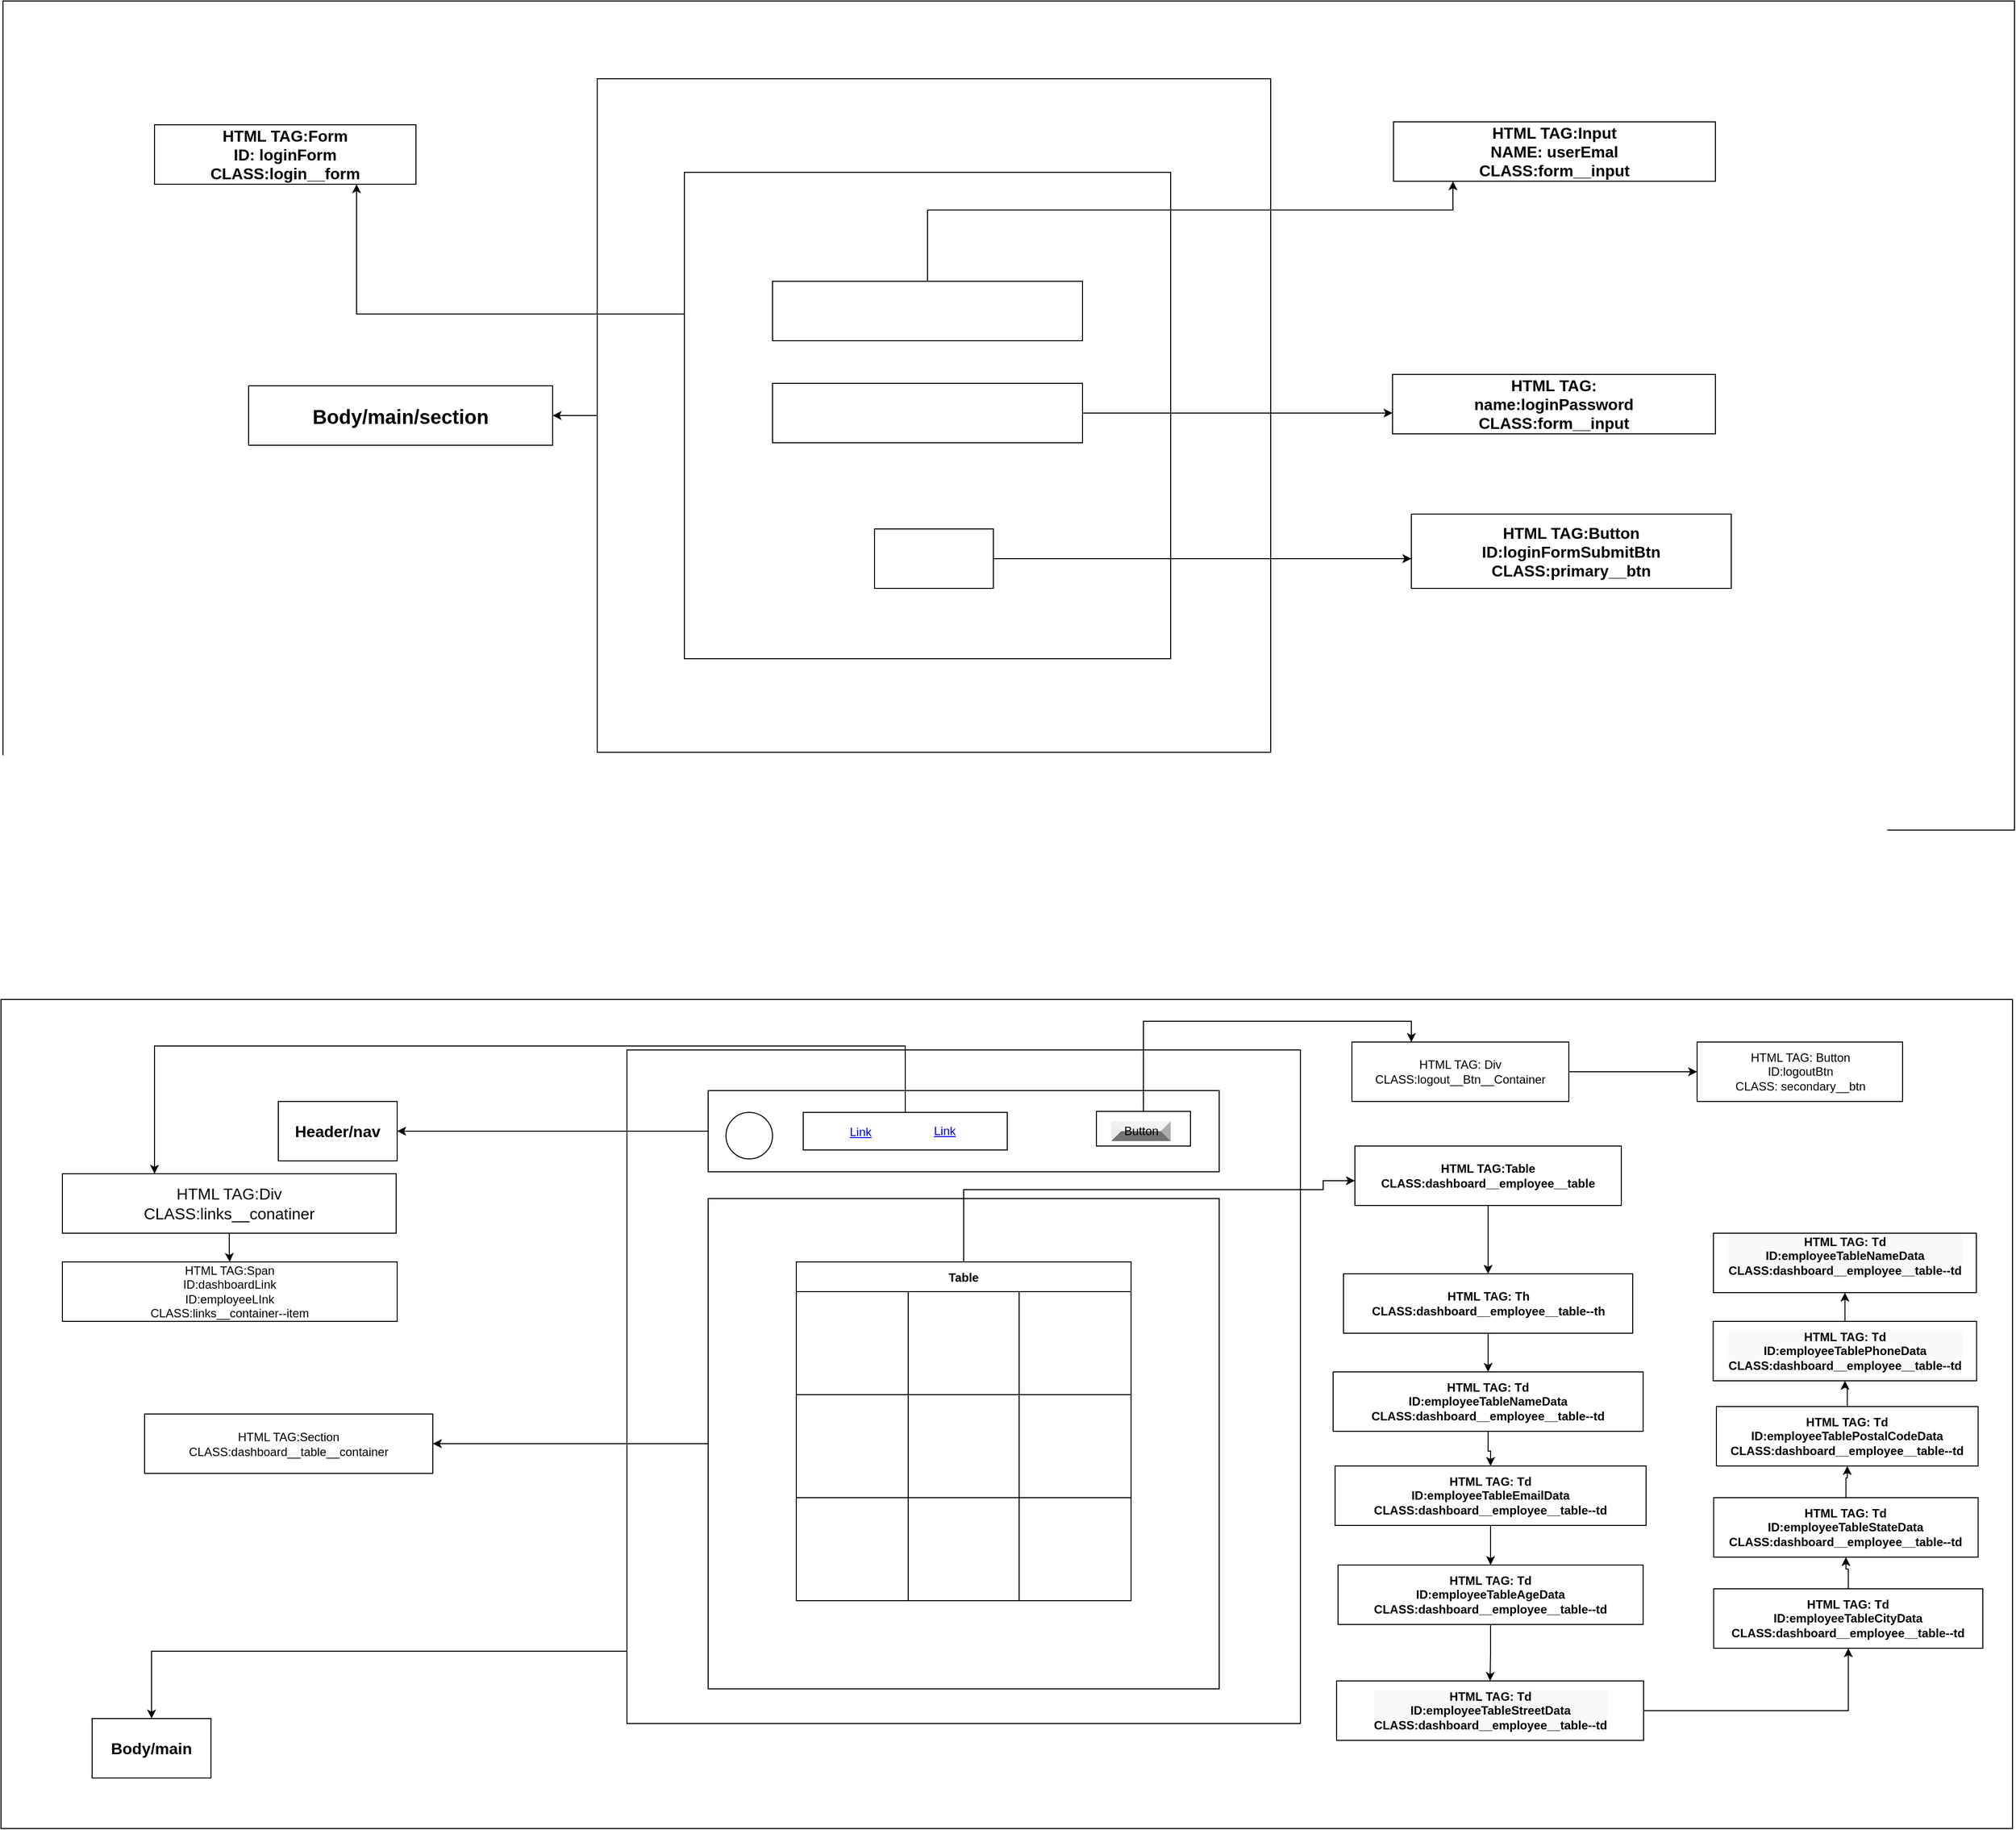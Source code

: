 <mxfile version="18.1.3" type="github">
  <diagram id="z5aSqofipoAsfJcicaCj" name="Page-1">
    <mxGraphModel dx="3160" dy="1764" grid="0" gridSize="10" guides="1" tooltips="1" connect="1" arrows="1" fold="1" page="1" pageScale="1" pageWidth="2339" pageHeight="3300" math="0" shadow="0">
      <root>
        <mxCell id="0" />
        <mxCell id="1" parent="0" />
        <mxCell id="xMSvrKb2jK-X8IgHWouN-2" value="" style="rounded=0;whiteSpace=wrap;html=1;" parent="1" vertex="1">
          <mxGeometry x="116" y="206" width="2031" height="837" as="geometry" />
        </mxCell>
        <mxCell id="xMSvrKb2jK-X8IgHWouN-21" value="" style="edgeStyle=orthogonalEdgeStyle;rounded=0;orthogonalLoop=1;jettySize=auto;html=1;" parent="1" source="xMSvrKb2jK-X8IgHWouN-3" target="xMSvrKb2jK-X8IgHWouN-20" edge="1">
          <mxGeometry relative="1" as="geometry" />
        </mxCell>
        <mxCell id="xMSvrKb2jK-X8IgHWouN-3" value="" style="whiteSpace=wrap;html=1;aspect=fixed;" parent="1" vertex="1">
          <mxGeometry x="716" y="284.5" width="680" height="680" as="geometry" />
        </mxCell>
        <mxCell id="xMSvrKb2jK-X8IgHWouN-25" value="" style="edgeStyle=orthogonalEdgeStyle;rounded=0;orthogonalLoop=1;jettySize=auto;html=1;fontSize=20;" parent="1" source="xMSvrKb2jK-X8IgHWouN-7" target="xMSvrKb2jK-X8IgHWouN-24" edge="1">
          <mxGeometry relative="1" as="geometry">
            <Array as="points">
              <mxPoint x="473" y="522" />
            </Array>
          </mxGeometry>
        </mxCell>
        <mxCell id="xMSvrKb2jK-X8IgHWouN-7" value="" style="whiteSpace=wrap;html=1;aspect=fixed;" parent="1" vertex="1">
          <mxGeometry x="804" y="379" width="491" height="491" as="geometry" />
        </mxCell>
        <mxCell id="xMSvrKb2jK-X8IgHWouN-27" value="" style="edgeStyle=orthogonalEdgeStyle;rounded=0;orthogonalLoop=1;jettySize=auto;html=1;fontSize=16;" parent="1" source="xMSvrKb2jK-X8IgHWouN-8" target="xMSvrKb2jK-X8IgHWouN-26" edge="1">
          <mxGeometry relative="1" as="geometry">
            <Array as="points">
              <mxPoint x="1050" y="417" />
              <mxPoint x="1580" y="417" />
            </Array>
          </mxGeometry>
        </mxCell>
        <mxCell id="xMSvrKb2jK-X8IgHWouN-8" value="" style="rounded=0;whiteSpace=wrap;html=1;" parent="1" vertex="1">
          <mxGeometry x="893" y="489" width="313" height="60" as="geometry" />
        </mxCell>
        <mxCell id="xMSvrKb2jK-X8IgHWouN-29" value="" style="edgeStyle=orthogonalEdgeStyle;rounded=0;orthogonalLoop=1;jettySize=auto;html=1;fontSize=16;" parent="1" source="xMSvrKb2jK-X8IgHWouN-9" target="xMSvrKb2jK-X8IgHWouN-28" edge="1">
          <mxGeometry relative="1" as="geometry">
            <Array as="points">
              <mxPoint x="1447" y="622" />
              <mxPoint x="1447" y="622" />
            </Array>
          </mxGeometry>
        </mxCell>
        <mxCell id="xMSvrKb2jK-X8IgHWouN-9" value="" style="rounded=0;whiteSpace=wrap;html=1;" parent="1" vertex="1">
          <mxGeometry x="893" y="592" width="313" height="60" as="geometry" />
        </mxCell>
        <mxCell id="xMSvrKb2jK-X8IgHWouN-31" value="" style="edgeStyle=orthogonalEdgeStyle;rounded=0;orthogonalLoop=1;jettySize=auto;html=1;fontSize=16;" parent="1" source="xMSvrKb2jK-X8IgHWouN-10" target="xMSvrKb2jK-X8IgHWouN-30" edge="1">
          <mxGeometry relative="1" as="geometry">
            <Array as="points">
              <mxPoint x="1415" y="769" />
              <mxPoint x="1415" y="769" />
            </Array>
          </mxGeometry>
        </mxCell>
        <mxCell id="xMSvrKb2jK-X8IgHWouN-10" value="" style="rounded=0;whiteSpace=wrap;html=1;" parent="1" vertex="1">
          <mxGeometry x="996" y="739" width="120" height="60" as="geometry" />
        </mxCell>
        <mxCell id="xMSvrKb2jK-X8IgHWouN-20" value="&lt;b style=&quot;font-size: 20px;&quot;&gt;Body/main/section&lt;/b&gt;" style="whiteSpace=wrap;html=1;" parent="1" vertex="1">
          <mxGeometry x="364" y="594.5" width="307" height="60" as="geometry" />
        </mxCell>
        <mxCell id="xMSvrKb2jK-X8IgHWouN-24" value="&lt;b style=&quot;font-size: 16px;&quot;&gt;HTML TAG:Form&lt;br&gt;ID: loginForm&lt;br&gt;CLASS:login__form&lt;br&gt;&lt;/b&gt;" style="whiteSpace=wrap;html=1;" parent="1" vertex="1">
          <mxGeometry x="269" y="331" width="264" height="60" as="geometry" />
        </mxCell>
        <mxCell id="xMSvrKb2jK-X8IgHWouN-26" value="&lt;b style=&quot;font-size: 16px;&quot;&gt;HTML TAG:Input&lt;br&gt;NAME: userEmal&lt;br&gt;CLASS:form__input&lt;/b&gt;" style="whiteSpace=wrap;html=1;rounded=0;" parent="1" vertex="1">
          <mxGeometry x="1520" y="328" width="325" height="60" as="geometry" />
        </mxCell>
        <mxCell id="xMSvrKb2jK-X8IgHWouN-28" value="&lt;b style=&quot;font-size: 16px;&quot;&gt;HTML TAG:&lt;br&gt;name:loginPassword&lt;br&gt;CLASS:form__input&lt;/b&gt;" style="whiteSpace=wrap;html=1;rounded=0;" parent="1" vertex="1">
          <mxGeometry x="1519" y="583" width="326" height="60" as="geometry" />
        </mxCell>
        <mxCell id="xMSvrKb2jK-X8IgHWouN-30" value="&lt;b style=&quot;font-size: 16px;&quot;&gt;HTML TAG:Button&lt;br&gt;ID:loginFormSubmitBtn&lt;br&gt;CLASS:primary__btn&lt;/b&gt;" style="whiteSpace=wrap;html=1;rounded=0;" parent="1" vertex="1">
          <mxGeometry x="1538" y="724" width="323" height="75" as="geometry" />
        </mxCell>
        <mxCell id="xMSvrKb2jK-X8IgHWouN-32" value="" style="rounded=0;whiteSpace=wrap;html=1;" parent="1" vertex="1">
          <mxGeometry x="114" y="1214" width="2031" height="837" as="geometry" />
        </mxCell>
        <mxCell id="T0LQhKJkp9PCj6bi3dQm-133" value="" style="edgeStyle=orthogonalEdgeStyle;rounded=0;orthogonalLoop=1;jettySize=auto;html=1;" edge="1" parent="1" source="T0LQhKJkp9PCj6bi3dQm-3" target="T0LQhKJkp9PCj6bi3dQm-132">
          <mxGeometry relative="1" as="geometry">
            <Array as="points">
              <mxPoint x="436" y="1872" />
              <mxPoint x="436" y="1872" />
            </Array>
          </mxGeometry>
        </mxCell>
        <mxCell id="T0LQhKJkp9PCj6bi3dQm-3" value="" style="whiteSpace=wrap;html=1;aspect=fixed;" vertex="1" parent="1">
          <mxGeometry x="746" y="1265" width="680" height="680" as="geometry" />
        </mxCell>
        <mxCell id="T0LQhKJkp9PCj6bi3dQm-135" value="" style="edgeStyle=orthogonalEdgeStyle;rounded=0;orthogonalLoop=1;jettySize=auto;html=1;fontSize=16;" edge="1" parent="1" source="T0LQhKJkp9PCj6bi3dQm-5" target="T0LQhKJkp9PCj6bi3dQm-134">
          <mxGeometry relative="1" as="geometry" />
        </mxCell>
        <mxCell id="T0LQhKJkp9PCj6bi3dQm-5" value="" style="rounded=0;whiteSpace=wrap;html=1;" vertex="1" parent="1">
          <mxGeometry x="828" y="1306" width="516" height="82" as="geometry" />
        </mxCell>
        <mxCell id="T0LQhKJkp9PCj6bi3dQm-149" value="" style="edgeStyle=orthogonalEdgeStyle;rounded=0;orthogonalLoop=1;jettySize=auto;html=1;fontSize=16;" edge="1" parent="1" source="T0LQhKJkp9PCj6bi3dQm-7" target="T0LQhKJkp9PCj6bi3dQm-148">
          <mxGeometry relative="1" as="geometry" />
        </mxCell>
        <mxCell id="T0LQhKJkp9PCj6bi3dQm-7" value="" style="rounded=0;whiteSpace=wrap;html=1;" vertex="1" parent="1">
          <mxGeometry x="828" y="1415" width="516" height="495" as="geometry" />
        </mxCell>
        <mxCell id="T0LQhKJkp9PCj6bi3dQm-145" value="" style="edgeStyle=orthogonalEdgeStyle;rounded=0;orthogonalLoop=1;jettySize=auto;html=1;fontSize=16;" edge="1" parent="1" source="T0LQhKJkp9PCj6bi3dQm-8" target="T0LQhKJkp9PCj6bi3dQm-144">
          <mxGeometry relative="1" as="geometry">
            <Array as="points">
              <mxPoint x="1268" y="1236" />
              <mxPoint x="1538" y="1236" />
            </Array>
          </mxGeometry>
        </mxCell>
        <mxCell id="T0LQhKJkp9PCj6bi3dQm-8" value="" style="rounded=0;whiteSpace=wrap;html=1;" vertex="1" parent="1">
          <mxGeometry x="1220" y="1327" width="95" height="35" as="geometry" />
        </mxCell>
        <mxCell id="T0LQhKJkp9PCj6bi3dQm-141" value="" style="edgeStyle=orthogonalEdgeStyle;rounded=0;orthogonalLoop=1;jettySize=auto;html=1;fontSize=16;" edge="1" parent="1" source="T0LQhKJkp9PCj6bi3dQm-10" target="T0LQhKJkp9PCj6bi3dQm-140">
          <mxGeometry relative="1" as="geometry">
            <Array as="points">
              <mxPoint x="1027" y="1261" />
              <mxPoint x="269" y="1261" />
            </Array>
          </mxGeometry>
        </mxCell>
        <mxCell id="T0LQhKJkp9PCj6bi3dQm-10" value="" style="rounded=0;whiteSpace=wrap;html=1;" vertex="1" parent="1">
          <mxGeometry x="924" y="1328" width="206" height="38" as="geometry" />
        </mxCell>
        <mxCell id="T0LQhKJkp9PCj6bi3dQm-11" value="" style="ellipse;whiteSpace=wrap;html=1;aspect=fixed;" vertex="1" parent="1">
          <mxGeometry x="846" y="1328" width="47" height="47" as="geometry" />
        </mxCell>
        <mxCell id="T0LQhKJkp9PCj6bi3dQm-42" value="Button" style="labelPosition=center;verticalLabelPosition=middle;align=center;html=1;shape=mxgraph.basic.shaded_button;dx=10;fillColor=#E6E6E6;strokeColor=none;" vertex="1" parent="1">
          <mxGeometry x="1235" y="1337" width="60" height="20" as="geometry" />
        </mxCell>
        <UserObject label="Link" id="T0LQhKJkp9PCj6bi3dQm-116">
          <mxCell style="text;html=1;strokeColor=none;fillColor=none;whiteSpace=wrap;align=center;verticalAlign=middle;fontColor=#0000EE;fontStyle=4;" vertex="1" parent="1">
            <mxGeometry x="952" y="1328" width="60" height="40" as="geometry" />
          </mxCell>
        </UserObject>
        <UserObject label="Link" id="T0LQhKJkp9PCj6bi3dQm-117">
          <mxCell style="text;html=1;strokeColor=none;fillColor=none;whiteSpace=wrap;align=center;verticalAlign=middle;fontColor=#0000EE;fontStyle=4;" vertex="1" parent="1">
            <mxGeometry x="1037" y="1327" width="60" height="40" as="geometry" />
          </mxCell>
        </UserObject>
        <mxCell id="T0LQhKJkp9PCj6bi3dQm-151" value="" style="edgeStyle=orthogonalEdgeStyle;rounded=0;orthogonalLoop=1;jettySize=auto;html=1;fontSize=16;" edge="1" parent="1" source="T0LQhKJkp9PCj6bi3dQm-119" target="T0LQhKJkp9PCj6bi3dQm-150">
          <mxGeometry relative="1" as="geometry">
            <Array as="points">
              <mxPoint x="1086" y="1406" />
              <mxPoint x="1449" y="1406" />
              <mxPoint x="1449" y="1397" />
            </Array>
          </mxGeometry>
        </mxCell>
        <mxCell id="T0LQhKJkp9PCj6bi3dQm-119" value="Table" style="shape=table;startSize=30;container=1;collapsible=0;childLayout=tableLayout;fontStyle=1;align=center;" vertex="1" parent="1">
          <mxGeometry x="917" y="1479" width="338" height="342" as="geometry" />
        </mxCell>
        <mxCell id="T0LQhKJkp9PCj6bi3dQm-120" value="" style="shape=tableRow;horizontal=0;startSize=0;swimlaneHead=0;swimlaneBody=0;top=0;left=0;bottom=0;right=0;collapsible=0;dropTarget=0;fillColor=none;points=[[0,0.5],[1,0.5]];portConstraint=eastwest;" vertex="1" parent="T0LQhKJkp9PCj6bi3dQm-119">
          <mxGeometry y="30" width="338" height="104" as="geometry" />
        </mxCell>
        <mxCell id="T0LQhKJkp9PCj6bi3dQm-121" value="" style="shape=partialRectangle;html=1;whiteSpace=wrap;connectable=0;fillColor=none;top=0;left=0;bottom=0;right=0;overflow=hidden;" vertex="1" parent="T0LQhKJkp9PCj6bi3dQm-120">
          <mxGeometry width="113" height="104" as="geometry">
            <mxRectangle width="113" height="104" as="alternateBounds" />
          </mxGeometry>
        </mxCell>
        <mxCell id="T0LQhKJkp9PCj6bi3dQm-122" value="" style="shape=partialRectangle;html=1;whiteSpace=wrap;connectable=0;fillColor=none;top=0;left=0;bottom=0;right=0;overflow=hidden;" vertex="1" parent="T0LQhKJkp9PCj6bi3dQm-120">
          <mxGeometry x="113" width="112" height="104" as="geometry">
            <mxRectangle width="112" height="104" as="alternateBounds" />
          </mxGeometry>
        </mxCell>
        <mxCell id="T0LQhKJkp9PCj6bi3dQm-123" value="" style="shape=partialRectangle;html=1;whiteSpace=wrap;connectable=0;fillColor=none;top=0;left=0;bottom=0;right=0;overflow=hidden;" vertex="1" parent="T0LQhKJkp9PCj6bi3dQm-120">
          <mxGeometry x="225" width="113" height="104" as="geometry">
            <mxRectangle width="113" height="104" as="alternateBounds" />
          </mxGeometry>
        </mxCell>
        <mxCell id="T0LQhKJkp9PCj6bi3dQm-124" value="" style="shape=tableRow;horizontal=0;startSize=0;swimlaneHead=0;swimlaneBody=0;top=0;left=0;bottom=0;right=0;collapsible=0;dropTarget=0;fillColor=none;points=[[0,0.5],[1,0.5]];portConstraint=eastwest;" vertex="1" parent="T0LQhKJkp9PCj6bi3dQm-119">
          <mxGeometry y="134" width="338" height="104" as="geometry" />
        </mxCell>
        <mxCell id="T0LQhKJkp9PCj6bi3dQm-125" value="" style="shape=partialRectangle;html=1;whiteSpace=wrap;connectable=0;fillColor=none;top=0;left=0;bottom=0;right=0;overflow=hidden;" vertex="1" parent="T0LQhKJkp9PCj6bi3dQm-124">
          <mxGeometry width="113" height="104" as="geometry">
            <mxRectangle width="113" height="104" as="alternateBounds" />
          </mxGeometry>
        </mxCell>
        <mxCell id="T0LQhKJkp9PCj6bi3dQm-126" value="" style="shape=partialRectangle;html=1;whiteSpace=wrap;connectable=0;fillColor=none;top=0;left=0;bottom=0;right=0;overflow=hidden;" vertex="1" parent="T0LQhKJkp9PCj6bi3dQm-124">
          <mxGeometry x="113" width="112" height="104" as="geometry">
            <mxRectangle width="112" height="104" as="alternateBounds" />
          </mxGeometry>
        </mxCell>
        <mxCell id="T0LQhKJkp9PCj6bi3dQm-127" value="" style="shape=partialRectangle;html=1;whiteSpace=wrap;connectable=0;fillColor=none;top=0;left=0;bottom=0;right=0;overflow=hidden;" vertex="1" parent="T0LQhKJkp9PCj6bi3dQm-124">
          <mxGeometry x="225" width="113" height="104" as="geometry">
            <mxRectangle width="113" height="104" as="alternateBounds" />
          </mxGeometry>
        </mxCell>
        <mxCell id="T0LQhKJkp9PCj6bi3dQm-128" value="" style="shape=tableRow;horizontal=0;startSize=0;swimlaneHead=0;swimlaneBody=0;top=0;left=0;bottom=0;right=0;collapsible=0;dropTarget=0;fillColor=none;points=[[0,0.5],[1,0.5]];portConstraint=eastwest;" vertex="1" parent="T0LQhKJkp9PCj6bi3dQm-119">
          <mxGeometry y="238" width="338" height="104" as="geometry" />
        </mxCell>
        <mxCell id="T0LQhKJkp9PCj6bi3dQm-129" value="" style="shape=partialRectangle;html=1;whiteSpace=wrap;connectable=0;fillColor=none;top=0;left=0;bottom=0;right=0;overflow=hidden;" vertex="1" parent="T0LQhKJkp9PCj6bi3dQm-128">
          <mxGeometry width="113" height="104" as="geometry">
            <mxRectangle width="113" height="104" as="alternateBounds" />
          </mxGeometry>
        </mxCell>
        <mxCell id="T0LQhKJkp9PCj6bi3dQm-130" value="" style="shape=partialRectangle;html=1;whiteSpace=wrap;connectable=0;fillColor=none;top=0;left=0;bottom=0;right=0;overflow=hidden;" vertex="1" parent="T0LQhKJkp9PCj6bi3dQm-128">
          <mxGeometry x="113" width="112" height="104" as="geometry">
            <mxRectangle width="112" height="104" as="alternateBounds" />
          </mxGeometry>
        </mxCell>
        <mxCell id="T0LQhKJkp9PCj6bi3dQm-131" value="" style="shape=partialRectangle;html=1;whiteSpace=wrap;connectable=0;fillColor=none;top=0;left=0;bottom=0;right=0;overflow=hidden;" vertex="1" parent="T0LQhKJkp9PCj6bi3dQm-128">
          <mxGeometry x="225" width="113" height="104" as="geometry">
            <mxRectangle width="113" height="104" as="alternateBounds" />
          </mxGeometry>
        </mxCell>
        <mxCell id="T0LQhKJkp9PCj6bi3dQm-132" value="&lt;font style=&quot;font-size: 16px;&quot;&gt;&lt;b&gt;Body/main&lt;/b&gt;&lt;/font&gt;" style="whiteSpace=wrap;html=1;" vertex="1" parent="1">
          <mxGeometry x="206" y="1940" width="120" height="60" as="geometry" />
        </mxCell>
        <mxCell id="T0LQhKJkp9PCj6bi3dQm-134" value="&lt;font style=&quot;font-size: 16px;&quot;&gt;&lt;b&gt;Header/nav&lt;/b&gt;&lt;/font&gt;" style="whiteSpace=wrap;html=1;rounded=0;" vertex="1" parent="1">
          <mxGeometry x="394" y="1317" width="120" height="60" as="geometry" />
        </mxCell>
        <mxCell id="T0LQhKJkp9PCj6bi3dQm-143" value="" style="edgeStyle=orthogonalEdgeStyle;rounded=0;orthogonalLoop=1;jettySize=auto;html=1;fontSize=16;" edge="1" parent="1" source="T0LQhKJkp9PCj6bi3dQm-140" target="T0LQhKJkp9PCj6bi3dQm-142">
          <mxGeometry relative="1" as="geometry" />
        </mxCell>
        <mxCell id="T0LQhKJkp9PCj6bi3dQm-140" value="&lt;div style=&quot;font-size: 16px;&quot;&gt;HTML TAG:Div&lt;/div&gt;&lt;div style=&quot;font-size: 16px;&quot;&gt;CLASS:links__conatiner&lt;/div&gt;" style="whiteSpace=wrap;html=1;rounded=0;" vertex="1" parent="1">
          <mxGeometry x="176" y="1390" width="337" height="60" as="geometry" />
        </mxCell>
        <mxCell id="T0LQhKJkp9PCj6bi3dQm-142" value="&lt;div&gt;HTML TAG:Span&lt;/div&gt;&lt;div&gt;ID:dashboardLink&lt;/div&gt;&lt;div&gt;ID:employeeLInk&lt;/div&gt;&lt;div&gt;CLASS:links__container--item&lt;/div&gt;" style="whiteSpace=wrap;html=1;rounded=0;" vertex="1" parent="1">
          <mxGeometry x="176" y="1479" width="338" height="60" as="geometry" />
        </mxCell>
        <mxCell id="T0LQhKJkp9PCj6bi3dQm-147" value="" style="edgeStyle=orthogonalEdgeStyle;rounded=0;orthogonalLoop=1;jettySize=auto;html=1;fontSize=16;" edge="1" parent="1" source="T0LQhKJkp9PCj6bi3dQm-144" target="T0LQhKJkp9PCj6bi3dQm-146">
          <mxGeometry relative="1" as="geometry" />
        </mxCell>
        <mxCell id="T0LQhKJkp9PCj6bi3dQm-144" value="&lt;div&gt;HTML TAG: Div&lt;/div&gt;&lt;div&gt;CLASS:logout__Btn__Container&lt;/div&gt;" style="whiteSpace=wrap;html=1;rounded=0;" vertex="1" parent="1">
          <mxGeometry x="1478" y="1257" width="219" height="60" as="geometry" />
        </mxCell>
        <mxCell id="T0LQhKJkp9PCj6bi3dQm-146" value="HTML TAG: Button&lt;br&gt;ID:logoutBtn&lt;br&gt;CLASS: secondary__btn" style="whiteSpace=wrap;html=1;rounded=0;" vertex="1" parent="1">
          <mxGeometry x="1826.5" y="1257" width="207.5" height="60" as="geometry" />
        </mxCell>
        <mxCell id="T0LQhKJkp9PCj6bi3dQm-148" value="&lt;div&gt;HTML TAG:Section&lt;/div&gt;&lt;div&gt;CLASS:dashboard__table__container&lt;/div&gt;" style="whiteSpace=wrap;html=1;rounded=0;" vertex="1" parent="1">
          <mxGeometry x="259" y="1632.5" width="291" height="60" as="geometry" />
        </mxCell>
        <mxCell id="T0LQhKJkp9PCj6bi3dQm-153" value="" style="edgeStyle=orthogonalEdgeStyle;rounded=0;orthogonalLoop=1;jettySize=auto;html=1;fontSize=16;" edge="1" parent="1" source="T0LQhKJkp9PCj6bi3dQm-150" target="T0LQhKJkp9PCj6bi3dQm-152">
          <mxGeometry relative="1" as="geometry" />
        </mxCell>
        <mxCell id="T0LQhKJkp9PCj6bi3dQm-150" value="&lt;div&gt;HTML TAG:Table&lt;/div&gt;&lt;div&gt;CLASS:dashboard__employee__table&lt;/div&gt;" style="whiteSpace=wrap;html=1;startSize=30;fontStyle=1;" vertex="1" parent="1">
          <mxGeometry x="1481" y="1362" width="269" height="60" as="geometry" />
        </mxCell>
        <mxCell id="T0LQhKJkp9PCj6bi3dQm-156" value="" style="edgeStyle=orthogonalEdgeStyle;rounded=0;orthogonalLoop=1;jettySize=auto;html=1;fontSize=16;" edge="1" parent="1" source="T0LQhKJkp9PCj6bi3dQm-152" target="T0LQhKJkp9PCj6bi3dQm-155">
          <mxGeometry relative="1" as="geometry" />
        </mxCell>
        <mxCell id="T0LQhKJkp9PCj6bi3dQm-152" value="&lt;div&gt;HTML TAG: Th&lt;/div&gt;&lt;div&gt;CLASS:dashboard__employee__table--th&lt;br&gt;&lt;/div&gt;" style="whiteSpace=wrap;html=1;startSize=30;fontStyle=1;" vertex="1" parent="1">
          <mxGeometry x="1469.5" y="1491" width="292" height="60" as="geometry" />
        </mxCell>
        <mxCell id="T0LQhKJkp9PCj6bi3dQm-158" value="" style="edgeStyle=orthogonalEdgeStyle;rounded=0;orthogonalLoop=1;jettySize=auto;html=1;fontSize=16;" edge="1" parent="1" source="T0LQhKJkp9PCj6bi3dQm-155" target="T0LQhKJkp9PCj6bi3dQm-157">
          <mxGeometry relative="1" as="geometry" />
        </mxCell>
        <mxCell id="T0LQhKJkp9PCj6bi3dQm-155" value="&lt;div style=&quot;&quot;&gt;HTML TAG: Td&lt;/div&gt;&lt;div style=&quot;&quot;&gt;ID:employeeTableNameData&lt;/div&gt;&lt;div style=&quot;&quot;&gt;CLASS:dashboard__employee__table--td&lt;/div&gt;" style="whiteSpace=wrap;html=1;startSize=30;fontStyle=1;" vertex="1" parent="1">
          <mxGeometry x="1459" y="1590" width="313" height="60" as="geometry" />
        </mxCell>
        <mxCell id="T0LQhKJkp9PCj6bi3dQm-160" value="" style="edgeStyle=orthogonalEdgeStyle;rounded=0;orthogonalLoop=1;jettySize=auto;html=1;fontSize=16;" edge="1" parent="1" source="T0LQhKJkp9PCj6bi3dQm-157" target="T0LQhKJkp9PCj6bi3dQm-159">
          <mxGeometry relative="1" as="geometry" />
        </mxCell>
        <mxCell id="T0LQhKJkp9PCj6bi3dQm-157" value="&lt;div style=&quot;&quot;&gt;HTML TAG: Td&lt;/div&gt;&lt;div style=&quot;&quot;&gt;ID:employeeTableEmailData&lt;/div&gt;&lt;div style=&quot;&quot;&gt;CLASS:dashboard__employee__table--td&lt;/div&gt;" style="whiteSpace=wrap;html=1;startSize=30;fontStyle=1;" vertex="1" parent="1">
          <mxGeometry x="1461" y="1685" width="314" height="60" as="geometry" />
        </mxCell>
        <mxCell id="T0LQhKJkp9PCj6bi3dQm-162" value="" style="edgeStyle=orthogonalEdgeStyle;rounded=0;orthogonalLoop=1;jettySize=auto;html=1;fontSize=16;" edge="1" parent="1" source="T0LQhKJkp9PCj6bi3dQm-159" target="T0LQhKJkp9PCj6bi3dQm-161">
          <mxGeometry relative="1" as="geometry" />
        </mxCell>
        <mxCell id="T0LQhKJkp9PCj6bi3dQm-159" value="&lt;div style=&quot;&quot;&gt;HTML TAG: Td&lt;/div&gt;&lt;div style=&quot;&quot;&gt;ID:employeeTableAgeData&lt;/div&gt;&lt;div style=&quot;&quot;&gt;CLASS:dashboard__employee__table--td&lt;/div&gt;" style="whiteSpace=wrap;html=1;startSize=30;fontStyle=1;" vertex="1" parent="1">
          <mxGeometry x="1464" y="1785" width="308" height="60" as="geometry" />
        </mxCell>
        <mxCell id="T0LQhKJkp9PCj6bi3dQm-164" value="" style="edgeStyle=orthogonalEdgeStyle;rounded=0;orthogonalLoop=1;jettySize=auto;html=1;fontSize=16;" edge="1" parent="1" source="T0LQhKJkp9PCj6bi3dQm-161" target="T0LQhKJkp9PCj6bi3dQm-163">
          <mxGeometry relative="1" as="geometry" />
        </mxCell>
        <mxCell id="T0LQhKJkp9PCj6bi3dQm-161" value="&lt;br&gt;&lt;div style=&quot;color: rgb(0, 0, 0); font-family: Helvetica; font-size: 12px; font-style: normal; font-variant-ligatures: normal; font-variant-caps: normal; font-weight: 700; letter-spacing: normal; orphans: 2; text-align: center; text-indent: 0px; text-transform: none; widows: 2; word-spacing: 0px; -webkit-text-stroke-width: 0px; background-color: rgb(248, 249, 250); text-decoration-thickness: initial; text-decoration-style: initial; text-decoration-color: initial;&quot;&gt;HTML TAG: Td&lt;/div&gt;&lt;div style=&quot;color: rgb(0, 0, 0); font-family: Helvetica; font-size: 12px; font-style: normal; font-variant-ligatures: normal; font-variant-caps: normal; font-weight: 700; letter-spacing: normal; orphans: 2; text-align: center; text-indent: 0px; text-transform: none; widows: 2; word-spacing: 0px; -webkit-text-stroke-width: 0px; background-color: rgb(248, 249, 250); text-decoration-thickness: initial; text-decoration-style: initial; text-decoration-color: initial;&quot;&gt;ID:employeeTableStreetData&lt;/div&gt;&lt;div style=&quot;color: rgb(0, 0, 0); font-family: Helvetica; font-size: 12px; font-style: normal; font-variant-ligatures: normal; font-variant-caps: normal; font-weight: 700; letter-spacing: normal; orphans: 2; text-align: center; text-indent: 0px; text-transform: none; widows: 2; word-spacing: 0px; -webkit-text-stroke-width: 0px; background-color: rgb(248, 249, 250); text-decoration-thickness: initial; text-decoration-style: initial; text-decoration-color: initial;&quot;&gt;CLASS:dashboard__employee__table--td&lt;/div&gt;&lt;br&gt;" style="whiteSpace=wrap;html=1;startSize=30;fontStyle=1;" vertex="1" parent="1">
          <mxGeometry x="1462.5" y="1902" width="310" height="60" as="geometry" />
        </mxCell>
        <mxCell id="T0LQhKJkp9PCj6bi3dQm-166" value="" style="edgeStyle=orthogonalEdgeStyle;rounded=0;orthogonalLoop=1;jettySize=auto;html=1;fontSize=16;" edge="1" parent="1" source="T0LQhKJkp9PCj6bi3dQm-163" target="T0LQhKJkp9PCj6bi3dQm-165">
          <mxGeometry relative="1" as="geometry" />
        </mxCell>
        <mxCell id="T0LQhKJkp9PCj6bi3dQm-163" value="&lt;div style=&quot;&quot;&gt;HTML TAG: Td&lt;/div&gt;&lt;div style=&quot;&quot;&gt;ID:employeeTableCityData&lt;/div&gt;&lt;div style=&quot;&quot;&gt;CLASS:dashboard__employee__table--td&lt;/div&gt;" style="whiteSpace=wrap;html=1;startSize=30;fontStyle=1;" vertex="1" parent="1">
          <mxGeometry x="1843.25" y="1809" width="271.75" height="60" as="geometry" />
        </mxCell>
        <mxCell id="T0LQhKJkp9PCj6bi3dQm-168" value="" style="edgeStyle=orthogonalEdgeStyle;rounded=0;orthogonalLoop=1;jettySize=auto;html=1;fontSize=16;" edge="1" parent="1" source="T0LQhKJkp9PCj6bi3dQm-165" target="T0LQhKJkp9PCj6bi3dQm-167">
          <mxGeometry relative="1" as="geometry" />
        </mxCell>
        <mxCell id="T0LQhKJkp9PCj6bi3dQm-165" value="&lt;div style=&quot;&quot;&gt;HTML TAG: Td&lt;/div&gt;&lt;div style=&quot;&quot;&gt;ID:employeeTableStateData&lt;/div&gt;&lt;div style=&quot;&quot;&gt;CLASS:dashboard__employee__table--td&lt;/div&gt;" style="whiteSpace=wrap;html=1;startSize=30;fontStyle=1;" vertex="1" parent="1">
          <mxGeometry x="1843.25" y="1717" width="267" height="60" as="geometry" />
        </mxCell>
        <mxCell id="T0LQhKJkp9PCj6bi3dQm-170" value="" style="edgeStyle=orthogonalEdgeStyle;rounded=0;orthogonalLoop=1;jettySize=auto;html=1;fontSize=16;" edge="1" parent="1" source="T0LQhKJkp9PCj6bi3dQm-167" target="T0LQhKJkp9PCj6bi3dQm-169">
          <mxGeometry relative="1" as="geometry" />
        </mxCell>
        <mxCell id="T0LQhKJkp9PCj6bi3dQm-167" value="&lt;div style=&quot;&quot;&gt;HTML TAG: Td&lt;/div&gt;&lt;div style=&quot;&quot;&gt;ID:employeeTablePostalCodeData&lt;/div&gt;&lt;div style=&quot;&quot;&gt;CLASS:dashboard__employee__table--td&lt;/div&gt;" style="whiteSpace=wrap;html=1;startSize=30;fontStyle=1;" vertex="1" parent="1">
          <mxGeometry x="1846" y="1625" width="264.25" height="60" as="geometry" />
        </mxCell>
        <mxCell id="T0LQhKJkp9PCj6bi3dQm-172" value="" style="edgeStyle=orthogonalEdgeStyle;rounded=0;orthogonalLoop=1;jettySize=auto;html=1;fontSize=16;" edge="1" parent="1" source="T0LQhKJkp9PCj6bi3dQm-169" target="T0LQhKJkp9PCj6bi3dQm-171">
          <mxGeometry relative="1" as="geometry" />
        </mxCell>
        <mxCell id="T0LQhKJkp9PCj6bi3dQm-169" value="&lt;br&gt;&lt;div style=&quot;color: rgb(0, 0, 0); font-family: Helvetica; font-size: 12px; font-style: normal; font-variant-ligatures: normal; font-variant-caps: normal; font-weight: 700; letter-spacing: normal; orphans: 2; text-align: center; text-indent: 0px; text-transform: none; widows: 2; word-spacing: 0px; -webkit-text-stroke-width: 0px; background-color: rgb(248, 249, 250); text-decoration-thickness: initial; text-decoration-style: initial; text-decoration-color: initial;&quot;&gt;HTML TAG: Td&lt;/div&gt;&lt;div style=&quot;color: rgb(0, 0, 0); font-family: Helvetica; font-size: 12px; font-style: normal; font-variant-ligatures: normal; font-variant-caps: normal; font-weight: 700; letter-spacing: normal; orphans: 2; text-align: center; text-indent: 0px; text-transform: none; widows: 2; word-spacing: 0px; -webkit-text-stroke-width: 0px; background-color: rgb(248, 249, 250); text-decoration-thickness: initial; text-decoration-style: initial; text-decoration-color: initial;&quot;&gt;ID:employeeTablePhoneData&lt;/div&gt;&lt;div style=&quot;color: rgb(0, 0, 0); font-family: Helvetica; font-size: 12px; font-style: normal; font-variant-ligatures: normal; font-variant-caps: normal; font-weight: 700; letter-spacing: normal; orphans: 2; text-align: center; text-indent: 0px; text-transform: none; widows: 2; word-spacing: 0px; -webkit-text-stroke-width: 0px; background-color: rgb(248, 249, 250); text-decoration-thickness: initial; text-decoration-style: initial; text-decoration-color: initial;&quot;&gt;CLASS:dashboard__employee__table--td&lt;/div&gt;&lt;br&gt;" style="whiteSpace=wrap;html=1;startSize=30;fontStyle=1;" vertex="1" parent="1">
          <mxGeometry x="1842.75" y="1539" width="266" height="60" as="geometry" />
        </mxCell>
        <mxCell id="T0LQhKJkp9PCj6bi3dQm-171" value="&#xa;&lt;div style=&quot;color: rgb(0, 0, 0); font-family: Helvetica; font-size: 12px; font-style: normal; font-variant-ligatures: normal; font-variant-caps: normal; font-weight: 700; letter-spacing: normal; orphans: 2; text-align: center; text-indent: 0px; text-transform: none; widows: 2; word-spacing: 0px; -webkit-text-stroke-width: 0px; background-color: rgb(248, 249, 250); text-decoration-thickness: initial; text-decoration-style: initial; text-decoration-color: initial;&quot;&gt;HTML TAG: Td&lt;/div&gt;&lt;div style=&quot;color: rgb(0, 0, 0); font-family: Helvetica; font-size: 12px; font-style: normal; font-variant-ligatures: normal; font-variant-caps: normal; font-weight: 700; letter-spacing: normal; orphans: 2; text-align: center; text-indent: 0px; text-transform: none; widows: 2; word-spacing: 0px; -webkit-text-stroke-width: 0px; background-color: rgb(248, 249, 250); text-decoration-thickness: initial; text-decoration-style: initial; text-decoration-color: initial;&quot;&gt;ID:employeeTableNameData&lt;/div&gt;&lt;div style=&quot;color: rgb(0, 0, 0); font-family: Helvetica; font-size: 12px; font-style: normal; font-variant-ligatures: normal; font-variant-caps: normal; font-weight: 700; letter-spacing: normal; orphans: 2; text-align: center; text-indent: 0px; text-transform: none; widows: 2; word-spacing: 0px; -webkit-text-stroke-width: 0px; background-color: rgb(248, 249, 250); text-decoration-thickness: initial; text-decoration-style: initial; text-decoration-color: initial;&quot;&gt;CLASS:dashboard__employee__table--td&lt;/div&gt;&#xa;&#xa;" style="whiteSpace=wrap;html=1;startSize=30;fontStyle=1;" vertex="1" parent="1">
          <mxGeometry x="1843" y="1450" width="265.5" height="60" as="geometry" />
        </mxCell>
      </root>
    </mxGraphModel>
  </diagram>
</mxfile>
